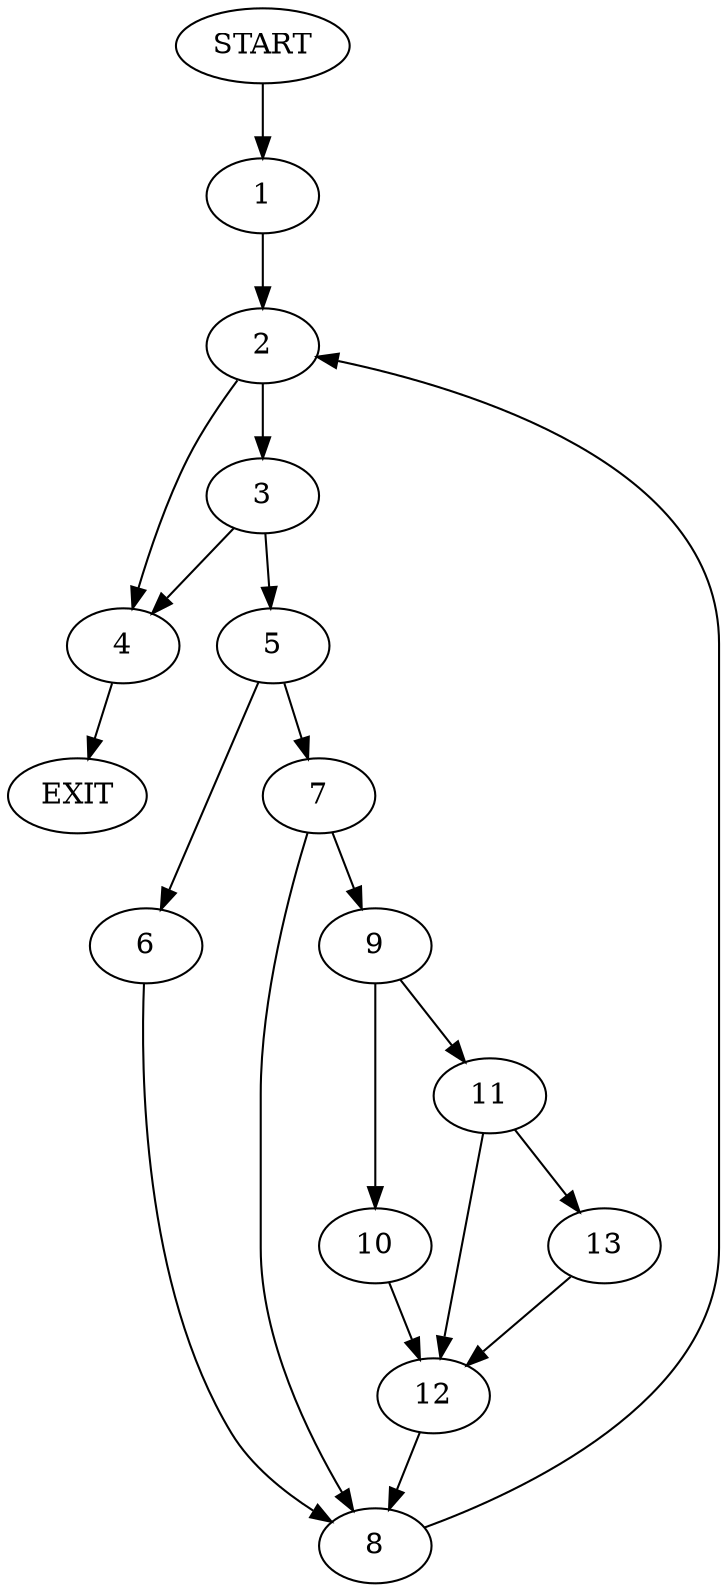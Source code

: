 digraph {
0 [label="START"]
14 [label="EXIT"]
0 -> 1
1 -> 2
2 -> 3
2 -> 4
3 -> 4
3 -> 5
4 -> 14
5 -> 6
5 -> 7
6 -> 8
7 -> 8
7 -> 9
9 -> 10
9 -> 11
8 -> 2
10 -> 12
11 -> 12
11 -> 13
12 -> 8
13 -> 12
}
